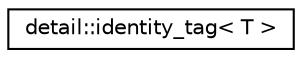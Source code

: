 digraph "Graphical Class Hierarchy"
{
 // LATEX_PDF_SIZE
  edge [fontname="Helvetica",fontsize="10",labelfontname="Helvetica",labelfontsize="10"];
  node [fontname="Helvetica",fontsize="10",shape=record];
  rankdir="LR";
  Node0 [label="detail::identity_tag\< T \>",height=0.2,width=0.4,color="black", fillcolor="white", style="filled",URL="$structdetail_1_1identity__tag.html",tooltip=" "];
}
